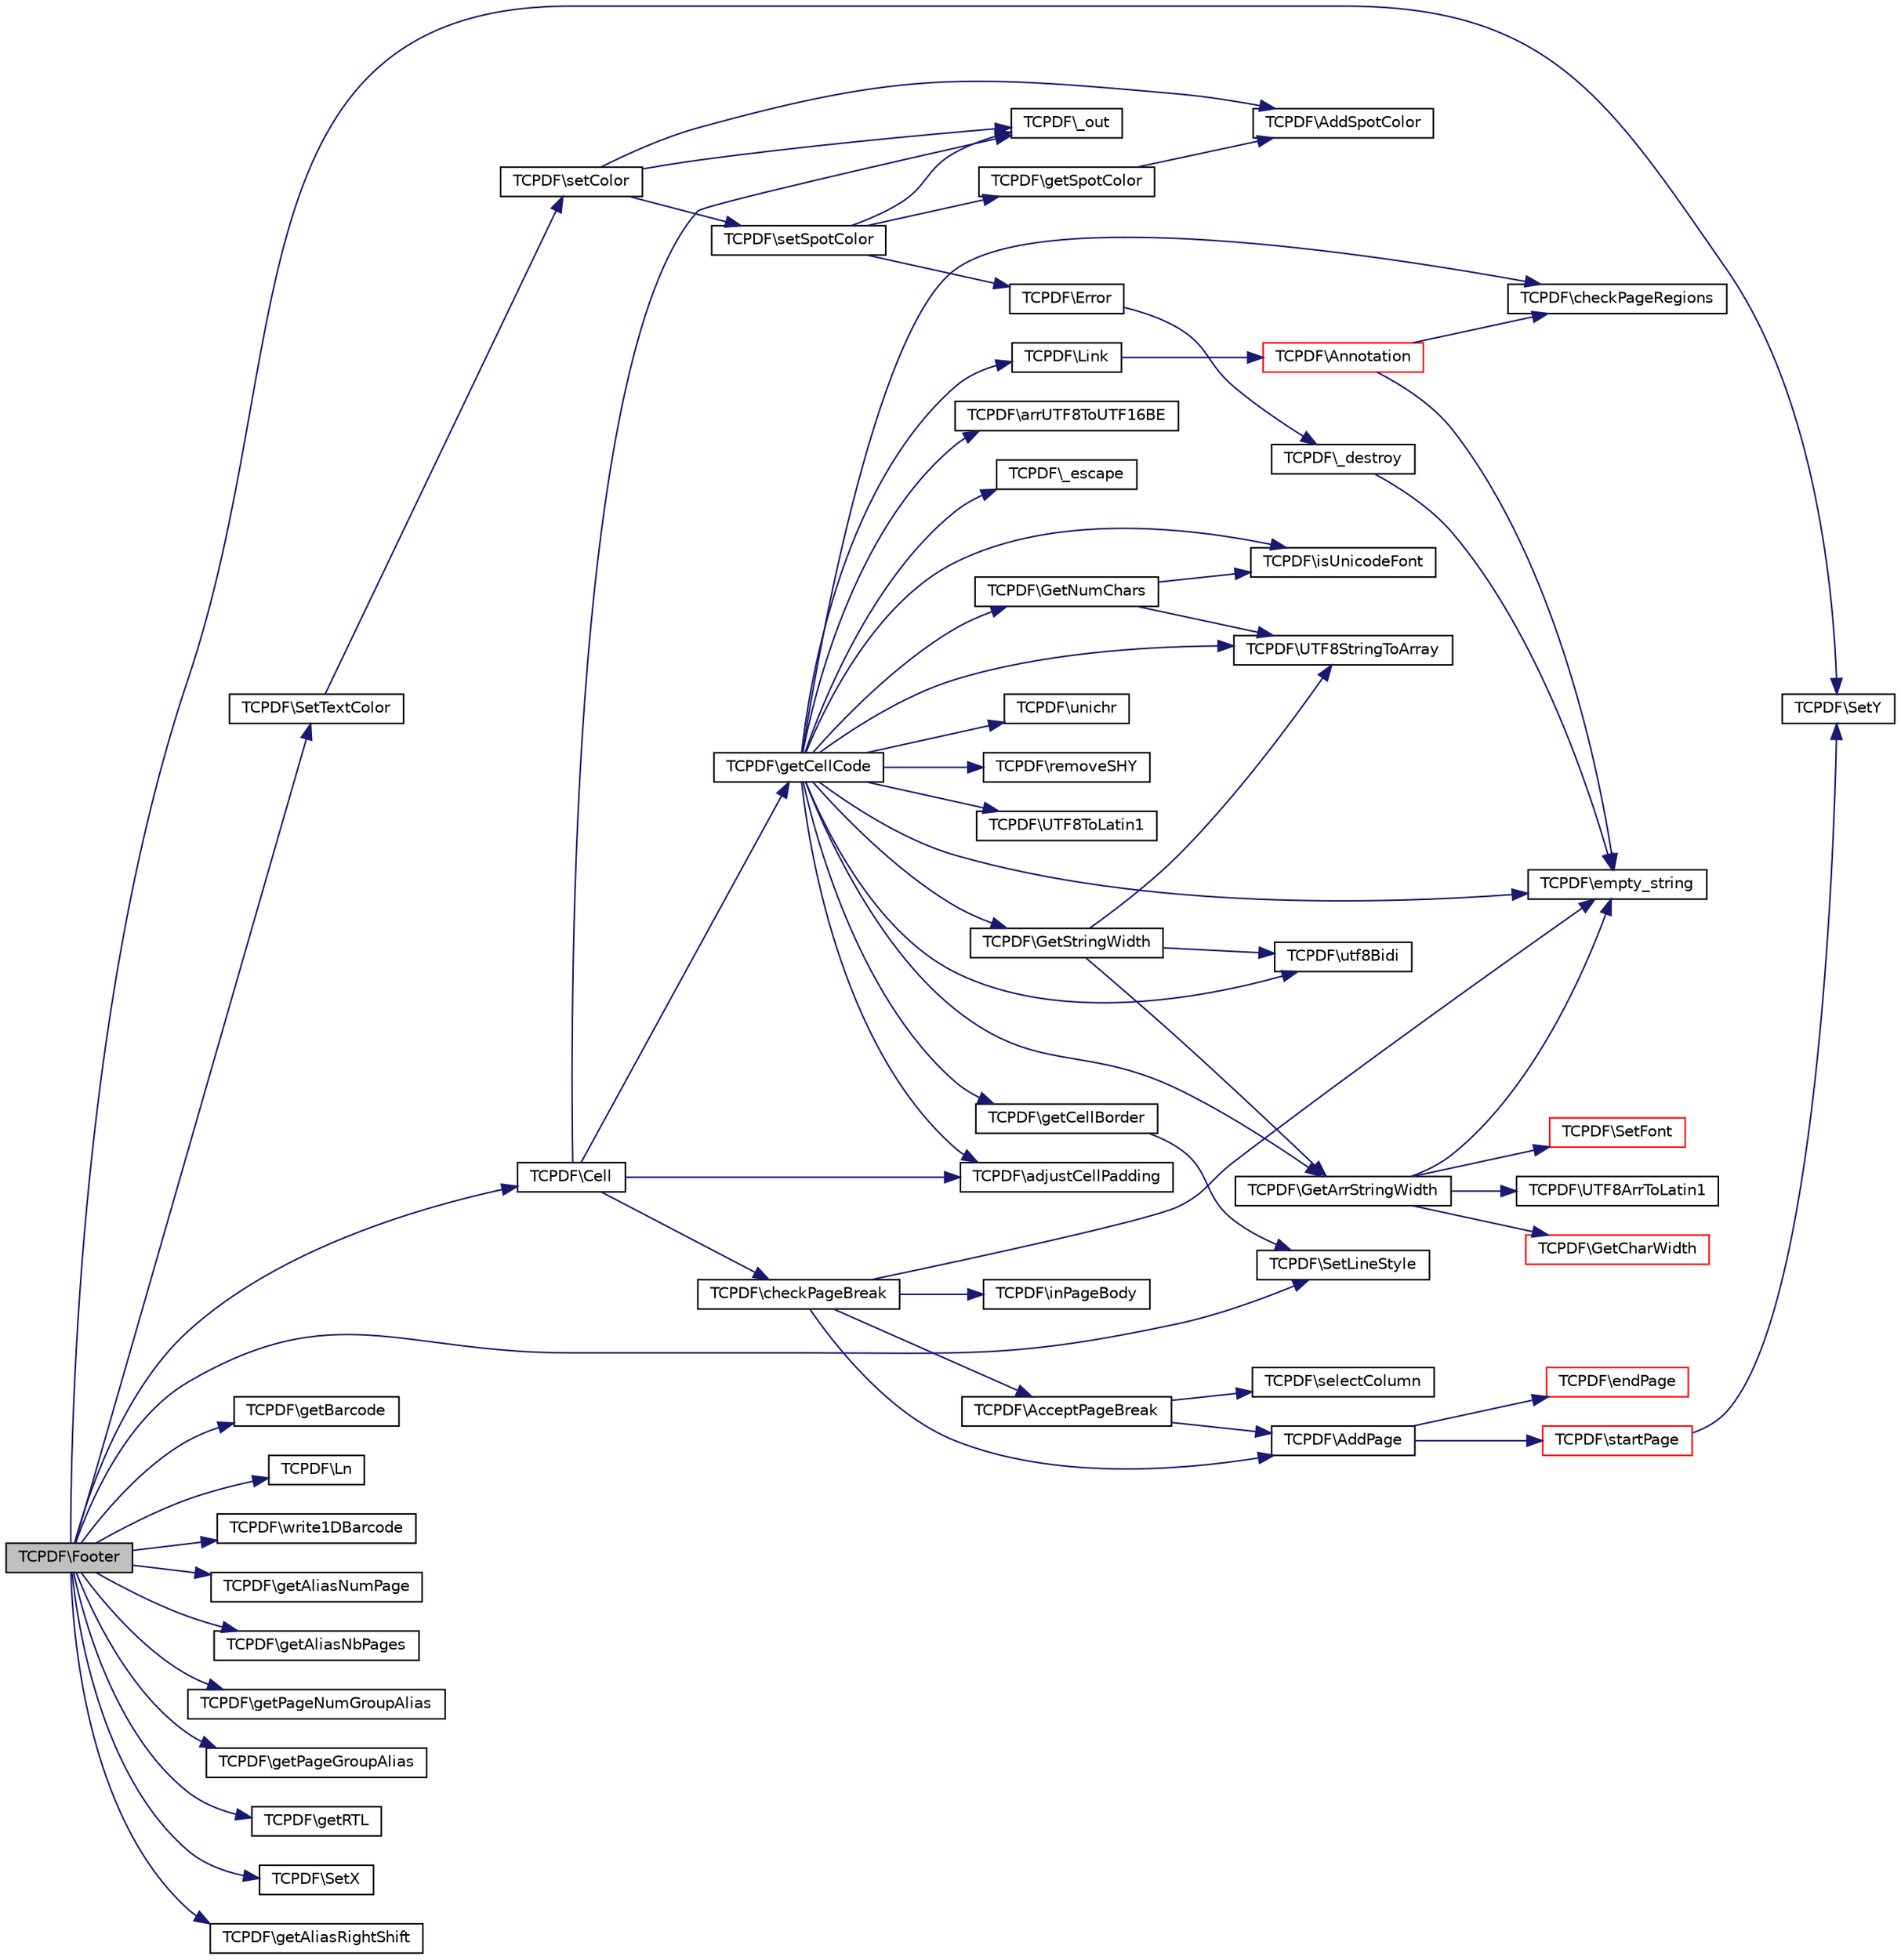 digraph G
{
  edge [fontname="Helvetica",fontsize="10",labelfontname="Helvetica",labelfontsize="10"];
  node [fontname="Helvetica",fontsize="10",shape=record];
  rankdir="LR";
  Node1 [label="TCPDF\\Footer",height=0.2,width=0.4,color="black", fillcolor="grey75", style="filled" fontcolor="black"];
  Node1 -> Node2 [color="midnightblue",fontsize="10",style="solid",fontname="Helvetica"];
  Node2 [label="TCPDF\\SetTextColor",height=0.2,width=0.4,color="black", fillcolor="white", style="filled",URL="$classTCPDF.html#ab1c0ea925d0e76abd0298ebab4f75140",tooltip="Defines the color used for text."];
  Node2 -> Node3 [color="midnightblue",fontsize="10",style="solid",fontname="Helvetica"];
  Node3 [label="TCPDF\\setColor",height=0.2,width=0.4,color="black", fillcolor="white", style="filled",URL="$classTCPDF.html#a8b80c7e5aae2bc717b469eda5ee755fd",tooltip="Defines the color used by the specified type (&#39;draw&#39;, &#39;fill&#39;, &#39;text&#39;)."];
  Node3 -> Node4 [color="midnightblue",fontsize="10",style="solid",fontname="Helvetica"];
  Node4 [label="TCPDF\\AddSpotColor",height=0.2,width=0.4,color="black", fillcolor="white", style="filled",URL="$classTCPDF.html#a082e1feab2282c76f5b7e2eaafc6f457",tooltip="Defines a new spot color."];
  Node3 -> Node5 [color="midnightblue",fontsize="10",style="solid",fontname="Helvetica"];
  Node5 [label="TCPDF\\setSpotColor",height=0.2,width=0.4,color="black", fillcolor="white", style="filled",URL="$classTCPDF.html#af8af438c6e81b9794dc8d37c8f602aaf",tooltip="Set the spot color for the specified type (&#39;draw&#39;, &#39;fill&#39;, &#39;text&#39;)."];
  Node5 -> Node6 [color="midnightblue",fontsize="10",style="solid",fontname="Helvetica"];
  Node6 [label="TCPDF\\getSpotColor",height=0.2,width=0.4,color="black", fillcolor="white", style="filled",URL="$classTCPDF.html#a29cc6f2fc282c8c0a3c3ea3e29729ec9",tooltip="Return the Spot color array."];
  Node6 -> Node4 [color="midnightblue",fontsize="10",style="solid",fontname="Helvetica"];
  Node5 -> Node7 [color="midnightblue",fontsize="10",style="solid",fontname="Helvetica"];
  Node7 [label="TCPDF\\Error",height=0.2,width=0.4,color="black", fillcolor="white", style="filled",URL="$classTCPDF.html#a27ecf2a6c86b4b7976ebfaf5912b0f91",tooltip="This method is automatically called in case of fatal error; it simply outputs the message and halts t..."];
  Node7 -> Node8 [color="midnightblue",fontsize="10",style="solid",fontname="Helvetica"];
  Node8 [label="TCPDF\\_destroy",height=0.2,width=0.4,color="black", fillcolor="white", style="filled",URL="$classTCPDF.html#ae91c72441bff1164a3ab9d237a4e1faa",tooltip="Unset all class variables except the following critical variables: internal_encoding, state, bufferlen, buffer and diskcache."];
  Node8 -> Node9 [color="midnightblue",fontsize="10",style="solid",fontname="Helvetica"];
  Node9 [label="TCPDF\\empty_string",height=0.2,width=0.4,color="black", fillcolor="white", style="filled",URL="$classTCPDF.html#a681e9cc13fa324d8e538a5873f3990c2",tooltip="Determine whether a string is empty."];
  Node5 -> Node10 [color="midnightblue",fontsize="10",style="solid",fontname="Helvetica"];
  Node10 [label="TCPDF\\_out",height=0.2,width=0.4,color="black", fillcolor="white", style="filled",URL="$classTCPDF.html#ac57877b76c37aef3195ad45731715b9e",tooltip="Output a string to the document."];
  Node3 -> Node10 [color="midnightblue",fontsize="10",style="solid",fontname="Helvetica"];
  Node1 -> Node11 [color="midnightblue",fontsize="10",style="solid",fontname="Helvetica"];
  Node11 [label="TCPDF\\SetLineStyle",height=0.2,width=0.4,color="black", fillcolor="white", style="filled",URL="$classTCPDF.html#a3d9b3717cd9ad8db31642155c832d148",tooltip="Set line style."];
  Node1 -> Node12 [color="midnightblue",fontsize="10",style="solid",fontname="Helvetica"];
  Node12 [label="TCPDF\\getBarcode",height=0.2,width=0.4,color="black", fillcolor="white", style="filled",URL="$classTCPDF.html#aa3deb91c4ae36afa6253c831df589b3d",tooltip="Get current barcode."];
  Node1 -> Node13 [color="midnightblue",fontsize="10",style="solid",fontname="Helvetica"];
  Node13 [label="TCPDF\\Ln",height=0.2,width=0.4,color="black", fillcolor="white", style="filled",URL="$classTCPDF.html#a00969cf629d72b3d29ee435f15906820",tooltip="Performs a line break."];
  Node1 -> Node14 [color="midnightblue",fontsize="10",style="solid",fontname="Helvetica"];
  Node14 [label="TCPDF\\write1DBarcode",height=0.2,width=0.4,color="black", fillcolor="white", style="filled",URL="$classTCPDF.html#a4816d61822a4bad6e35bb441c1699aab",tooltip="Print a Linear Barcode."];
  Node1 -> Node15 [color="midnightblue",fontsize="10",style="solid",fontname="Helvetica"];
  Node15 [label="TCPDF\\getAliasNumPage",height=0.2,width=0.4,color="black", fillcolor="white", style="filled",URL="$classTCPDF.html#ae11c5f52caa0df8609ec22c30cd54055",tooltip="Returns the string alias used for the page number."];
  Node1 -> Node16 [color="midnightblue",fontsize="10",style="solid",fontname="Helvetica"];
  Node16 [label="TCPDF\\getAliasNbPages",height=0.2,width=0.4,color="black", fillcolor="white", style="filled",URL="$classTCPDF.html#a3a6255516dcf07089fe29f13b3ef67bf",tooltip="Returns the string alias used for the total number of pages."];
  Node1 -> Node17 [color="midnightblue",fontsize="10",style="solid",fontname="Helvetica"];
  Node17 [label="TCPDF\\getPageNumGroupAlias",height=0.2,width=0.4,color="black", fillcolor="white", style="filled",URL="$classTCPDF.html#a015d1f6a5d39877206bf2b12163eddcc",tooltip="Return the alias for the page number on the current page group."];
  Node1 -> Node18 [color="midnightblue",fontsize="10",style="solid",fontname="Helvetica"];
  Node18 [label="TCPDF\\getPageGroupAlias",height=0.2,width=0.4,color="black", fillcolor="white", style="filled",URL="$classTCPDF.html#af73382321461f24798a639c2f433a67f",tooltip="Return the alias for the total number of pages in the current page group."];
  Node1 -> Node19 [color="midnightblue",fontsize="10",style="solid",fontname="Helvetica"];
  Node19 [label="TCPDF\\SetY",height=0.2,width=0.4,color="black", fillcolor="white", style="filled",URL="$classTCPDF.html#ad3439990de56253b039bca6a09305758",tooltip="Moves the current abscissa back to the left margin and sets the ordinate."];
  Node1 -> Node20 [color="midnightblue",fontsize="10",style="solid",fontname="Helvetica"];
  Node20 [label="TCPDF\\getRTL",height=0.2,width=0.4,color="black", fillcolor="white", style="filled",URL="$classTCPDF.html#af01238bb928c4e3de6ed6aaa855fd788",tooltip="Return the RTL status."];
  Node1 -> Node21 [color="midnightblue",fontsize="10",style="solid",fontname="Helvetica"];
  Node21 [label="TCPDF\\SetX",height=0.2,width=0.4,color="black", fillcolor="white", style="filled",URL="$classTCPDF.html#a8d831d202e6420fe8fa6aeae7d3a2e8e",tooltip="Defines the abscissa of the current position."];
  Node1 -> Node22 [color="midnightblue",fontsize="10",style="solid",fontname="Helvetica"];
  Node22 [label="TCPDF\\Cell",height=0.2,width=0.4,color="black", fillcolor="white", style="filled",URL="$classTCPDF.html#a33b265e5eb3e4d1d4fedfe29f8166f31",tooltip="Prints a cell (rectangular area) with optional borders, background color and character string..."];
  Node22 -> Node23 [color="midnightblue",fontsize="10",style="solid",fontname="Helvetica"];
  Node23 [label="TCPDF\\adjustCellPadding",height=0.2,width=0.4,color="black", fillcolor="white", style="filled",URL="$classTCPDF.html#a574cf231b14aa43921ac83716b27b3e4",tooltip="Adjust the internal Cell padding array to take account of the line width."];
  Node22 -> Node24 [color="midnightblue",fontsize="10",style="solid",fontname="Helvetica"];
  Node24 [label="TCPDF\\checkPageBreak",height=0.2,width=0.4,color="black", fillcolor="white", style="filled",URL="$classTCPDF.html#a9e8e4b4d75485b8f1e3aa2133a811e50",tooltip="Add page if needed."];
  Node24 -> Node9 [color="midnightblue",fontsize="10",style="solid",fontname="Helvetica"];
  Node24 -> Node25 [color="midnightblue",fontsize="10",style="solid",fontname="Helvetica"];
  Node25 [label="TCPDF\\inPageBody",height=0.2,width=0.4,color="black", fillcolor="white", style="filled",URL="$classTCPDF.html#a13f370f8e1553105eaa3553f52c3fc6c",tooltip="Check if we are on the page body (excluding page header and footer)."];
  Node24 -> Node26 [color="midnightblue",fontsize="10",style="solid",fontname="Helvetica"];
  Node26 [label="TCPDF\\AcceptPageBreak",height=0.2,width=0.4,color="black", fillcolor="white", style="filled",URL="$classTCPDF.html#aa24046de2993933f62d60a2936a22970",tooltip="Whenever a page break condition is met, the method is called, and the break is issued or not dependin..."];
  Node26 -> Node27 [color="midnightblue",fontsize="10",style="solid",fontname="Helvetica"];
  Node27 [label="TCPDF\\selectColumn",height=0.2,width=0.4,color="black", fillcolor="white", style="filled",URL="$classTCPDF.html#a4f11d769024fd07e1f663efd02d10517",tooltip="Set position at a given column."];
  Node26 -> Node28 [color="midnightblue",fontsize="10",style="solid",fontname="Helvetica"];
  Node28 [label="TCPDF\\AddPage",height=0.2,width=0.4,color="black", fillcolor="white", style="filled",URL="$classTCPDF.html#a5171e20b366b74523709d84c349c1ced",tooltip="Adds a new page to the document."];
  Node28 -> Node29 [color="midnightblue",fontsize="10",style="solid",fontname="Helvetica"];
  Node29 [label="TCPDF\\endPage",height=0.2,width=0.4,color="red", fillcolor="white", style="filled",URL="$classTCPDF.html#a79a37b42b7c47e3ec1f5f150129d3b3c",tooltip="Terminate the current page."];
  Node28 -> Node30 [color="midnightblue",fontsize="10",style="solid",fontname="Helvetica"];
  Node30 [label="TCPDF\\startPage",height=0.2,width=0.4,color="red", fillcolor="white", style="filled",URL="$classTCPDF.html#a02c319c0adc5a464351d428ae4602aae",tooltip="Starts a new page to the document."];
  Node30 -> Node19 [color="midnightblue",fontsize="10",style="solid",fontname="Helvetica"];
  Node24 -> Node28 [color="midnightblue",fontsize="10",style="solid",fontname="Helvetica"];
  Node22 -> Node10 [color="midnightblue",fontsize="10",style="solid",fontname="Helvetica"];
  Node22 -> Node31 [color="midnightblue",fontsize="10",style="solid",fontname="Helvetica"];
  Node31 [label="TCPDF\\getCellCode",height=0.2,width=0.4,color="black", fillcolor="white", style="filled",URL="$classTCPDF.html#aa064c22c3ff653664433fc4e05fa8efc",tooltip="Returns the PDF string code to print a cell (rectangular area) with optional borders, background color and character string."];
  Node31 -> Node32 [color="midnightblue",fontsize="10",style="solid",fontname="Helvetica"];
  Node32 [label="TCPDF\\unichr",height=0.2,width=0.4,color="black", fillcolor="white", style="filled",URL="$classTCPDF.html#a7d007815ed4a9c0aa036f6de09e81c3b",tooltip="Returns the unicode caracter specified by UTF-8 value."];
  Node31 -> Node33 [color="midnightblue",fontsize="10",style="solid",fontname="Helvetica"];
  Node33 [label="TCPDF\\removeSHY",height=0.2,width=0.4,color="black", fillcolor="white", style="filled",URL="$classTCPDF.html#aece420a79e6100810c95f5a767ecacb0",tooltip="Removes SHY characters from text."];
  Node31 -> Node23 [color="midnightblue",fontsize="10",style="solid",fontname="Helvetica"];
  Node31 -> Node34 [color="midnightblue",fontsize="10",style="solid",fontname="Helvetica"];
  Node34 [label="TCPDF\\checkPageRegions",height=0.2,width=0.4,color="black", fillcolor="white", style="filled",URL="$classTCPDF.html#a1d99e81697a90efb13a6734001427f40",tooltip="Check page for no-write regions and adapt current coordinates and page margins if necessary..."];
  Node31 -> Node9 [color="midnightblue",fontsize="10",style="solid",fontname="Helvetica"];
  Node31 -> Node35 [color="midnightblue",fontsize="10",style="solid",fontname="Helvetica"];
  Node35 [label="TCPDF\\getCellBorder",height=0.2,width=0.4,color="black", fillcolor="white", style="filled",URL="$classTCPDF.html#a128e3d25eed996dbd78dd10be6f0c4c4",tooltip="Returns the code to draw the cell border."];
  Node35 -> Node11 [color="midnightblue",fontsize="10",style="solid",fontname="Helvetica"];
  Node31 -> Node36 [color="midnightblue",fontsize="10",style="solid",fontname="Helvetica"];
  Node36 [label="TCPDF\\UTF8ToLatin1",height=0.2,width=0.4,color="black", fillcolor="white", style="filled",URL="$classTCPDF.html#a60c04a399d19927e7a3ee249694aaa62",tooltip="Converts UTF-8 strings to Latin1 when using the standard 14 core fonts."];
  Node31 -> Node37 [color="midnightblue",fontsize="10",style="solid",fontname="Helvetica"];
  Node37 [label="TCPDF\\UTF8StringToArray",height=0.2,width=0.4,color="black", fillcolor="white", style="filled",URL="$classTCPDF.html#a35a90a2cd5b8ab143d978128a21de09e",tooltip="Converts UTF-8 strings to codepoints array."];
  Node31 -> Node38 [color="midnightblue",fontsize="10",style="solid",fontname="Helvetica"];
  Node38 [label="TCPDF\\utf8Bidi",height=0.2,width=0.4,color="black", fillcolor="white", style="filled",URL="$classTCPDF.html#aeae5a9f2fd6630b5ce96435592e82185",tooltip="Reverse the RLT substrings using the Bidirectional Algorithm (http://unicode.org/reports/tr9/)."];
  Node31 -> Node39 [color="midnightblue",fontsize="10",style="solid",fontname="Helvetica"];
  Node39 [label="TCPDF\\arrUTF8ToUTF16BE",height=0.2,width=0.4,color="black", fillcolor="white", style="filled",URL="$classTCPDF.html#a8b9c15b8e72db768753c5dc1a96bb2ce",tooltip="Converts array of UTF-8 characters to UTF16-BE string."];
  Node31 -> Node40 [color="midnightblue",fontsize="10",style="solid",fontname="Helvetica"];
  Node40 [label="TCPDF\\_escape",height=0.2,width=0.4,color="black", fillcolor="white", style="filled",URL="$classTCPDF.html#a9d85fe0d8460a71cb28cc679faf57ecf",tooltip="Add &quot;\&quot; before &quot;\&quot;, &quot;(&quot; and &quot;)&quot;."];
  Node31 -> Node41 [color="midnightblue",fontsize="10",style="solid",fontname="Helvetica"];
  Node41 [label="TCPDF\\GetStringWidth",height=0.2,width=0.4,color="black", fillcolor="white", style="filled",URL="$classTCPDF.html#a8075c1f04b6fbddc957cff786c4b16d9",tooltip="Returns the length of a string in user unit."];
  Node41 -> Node42 [color="midnightblue",fontsize="10",style="solid",fontname="Helvetica"];
  Node42 [label="TCPDF\\GetArrStringWidth",height=0.2,width=0.4,color="black", fillcolor="white", style="filled",URL="$classTCPDF.html#afe09291dfba7203e225a507e71e1d43e",tooltip="Returns the string length of an array of chars in user unit or an array of characters widths..."];
  Node42 -> Node9 [color="midnightblue",fontsize="10",style="solid",fontname="Helvetica"];
  Node42 -> Node43 [color="midnightblue",fontsize="10",style="solid",fontname="Helvetica"];
  Node43 [label="TCPDF\\SetFont",height=0.2,width=0.4,color="red", fillcolor="white", style="filled",URL="$classTCPDF.html#a5b5d57a2e74820e41c69737b2d4b6c9e",tooltip="Sets the font used to print character strings."];
  Node42 -> Node44 [color="midnightblue",fontsize="10",style="solid",fontname="Helvetica"];
  Node44 [label="TCPDF\\UTF8ArrToLatin1",height=0.2,width=0.4,color="black", fillcolor="white", style="filled",URL="$classTCPDF.html#a49045c2ce294f72c7720decbc96ebbbb",tooltip="Converts UTF-8 characters array to array of Latin1 characters "];
  Node42 -> Node45 [color="midnightblue",fontsize="10",style="solid",fontname="Helvetica"];
  Node45 [label="TCPDF\\GetCharWidth",height=0.2,width=0.4,color="red", fillcolor="white", style="filled",URL="$classTCPDF.html#a281f922889bd1ae2dc96e421042ad8e4",tooltip="Returns the length of the char in user unit for the current font considering current stretching and s..."];
  Node41 -> Node38 [color="midnightblue",fontsize="10",style="solid",fontname="Helvetica"];
  Node41 -> Node37 [color="midnightblue",fontsize="10",style="solid",fontname="Helvetica"];
  Node31 -> Node46 [color="midnightblue",fontsize="10",style="solid",fontname="Helvetica"];
  Node46 [label="TCPDF\\GetNumChars",height=0.2,width=0.4,color="black", fillcolor="white", style="filled",URL="$classTCPDF.html#ac9dc6318fd217971aff282532ab91e43",tooltip="Returns the numbero of characters in a string."];
  Node46 -> Node47 [color="midnightblue",fontsize="10",style="solid",fontname="Helvetica"];
  Node47 [label="TCPDF\\isUnicodeFont",height=0.2,width=0.4,color="black", fillcolor="white", style="filled",URL="$classTCPDF.html#a81c8257af5d6d6e40f1bb77d6b507b97",tooltip="Return true if the current font is unicode type."];
  Node46 -> Node37 [color="midnightblue",fontsize="10",style="solid",fontname="Helvetica"];
  Node31 -> Node47 [color="midnightblue",fontsize="10",style="solid",fontname="Helvetica"];
  Node31 -> Node42 [color="midnightblue",fontsize="10",style="solid",fontname="Helvetica"];
  Node31 -> Node48 [color="midnightblue",fontsize="10",style="solid",fontname="Helvetica"];
  Node48 [label="TCPDF\\Link",height=0.2,width=0.4,color="black", fillcolor="white", style="filled",URL="$classTCPDF.html#ab87bf1826384fbfe30eb499d42f1d994",tooltip="Puts a link on a rectangular area of the page."];
  Node48 -> Node49 [color="midnightblue",fontsize="10",style="solid",fontname="Helvetica"];
  Node49 [label="TCPDF\\Annotation",height=0.2,width=0.4,color="red", fillcolor="white", style="filled",URL="$classTCPDF.html#a6b05e14a0ff7b12eb78f884cabd69e9b",tooltip="Puts a markup annotation on a rectangular area of the page."];
  Node49 -> Node34 [color="midnightblue",fontsize="10",style="solid",fontname="Helvetica"];
  Node49 -> Node9 [color="midnightblue",fontsize="10",style="solid",fontname="Helvetica"];
  Node1 -> Node50 [color="midnightblue",fontsize="10",style="solid",fontname="Helvetica"];
  Node50 [label="TCPDF\\getAliasRightShift",height=0.2,width=0.4,color="black", fillcolor="white", style="filled",URL="$classTCPDF.html#ad089fa332b723086484ae0497ae90590",tooltip="Returns the string alias used right align page numbers."];
}
